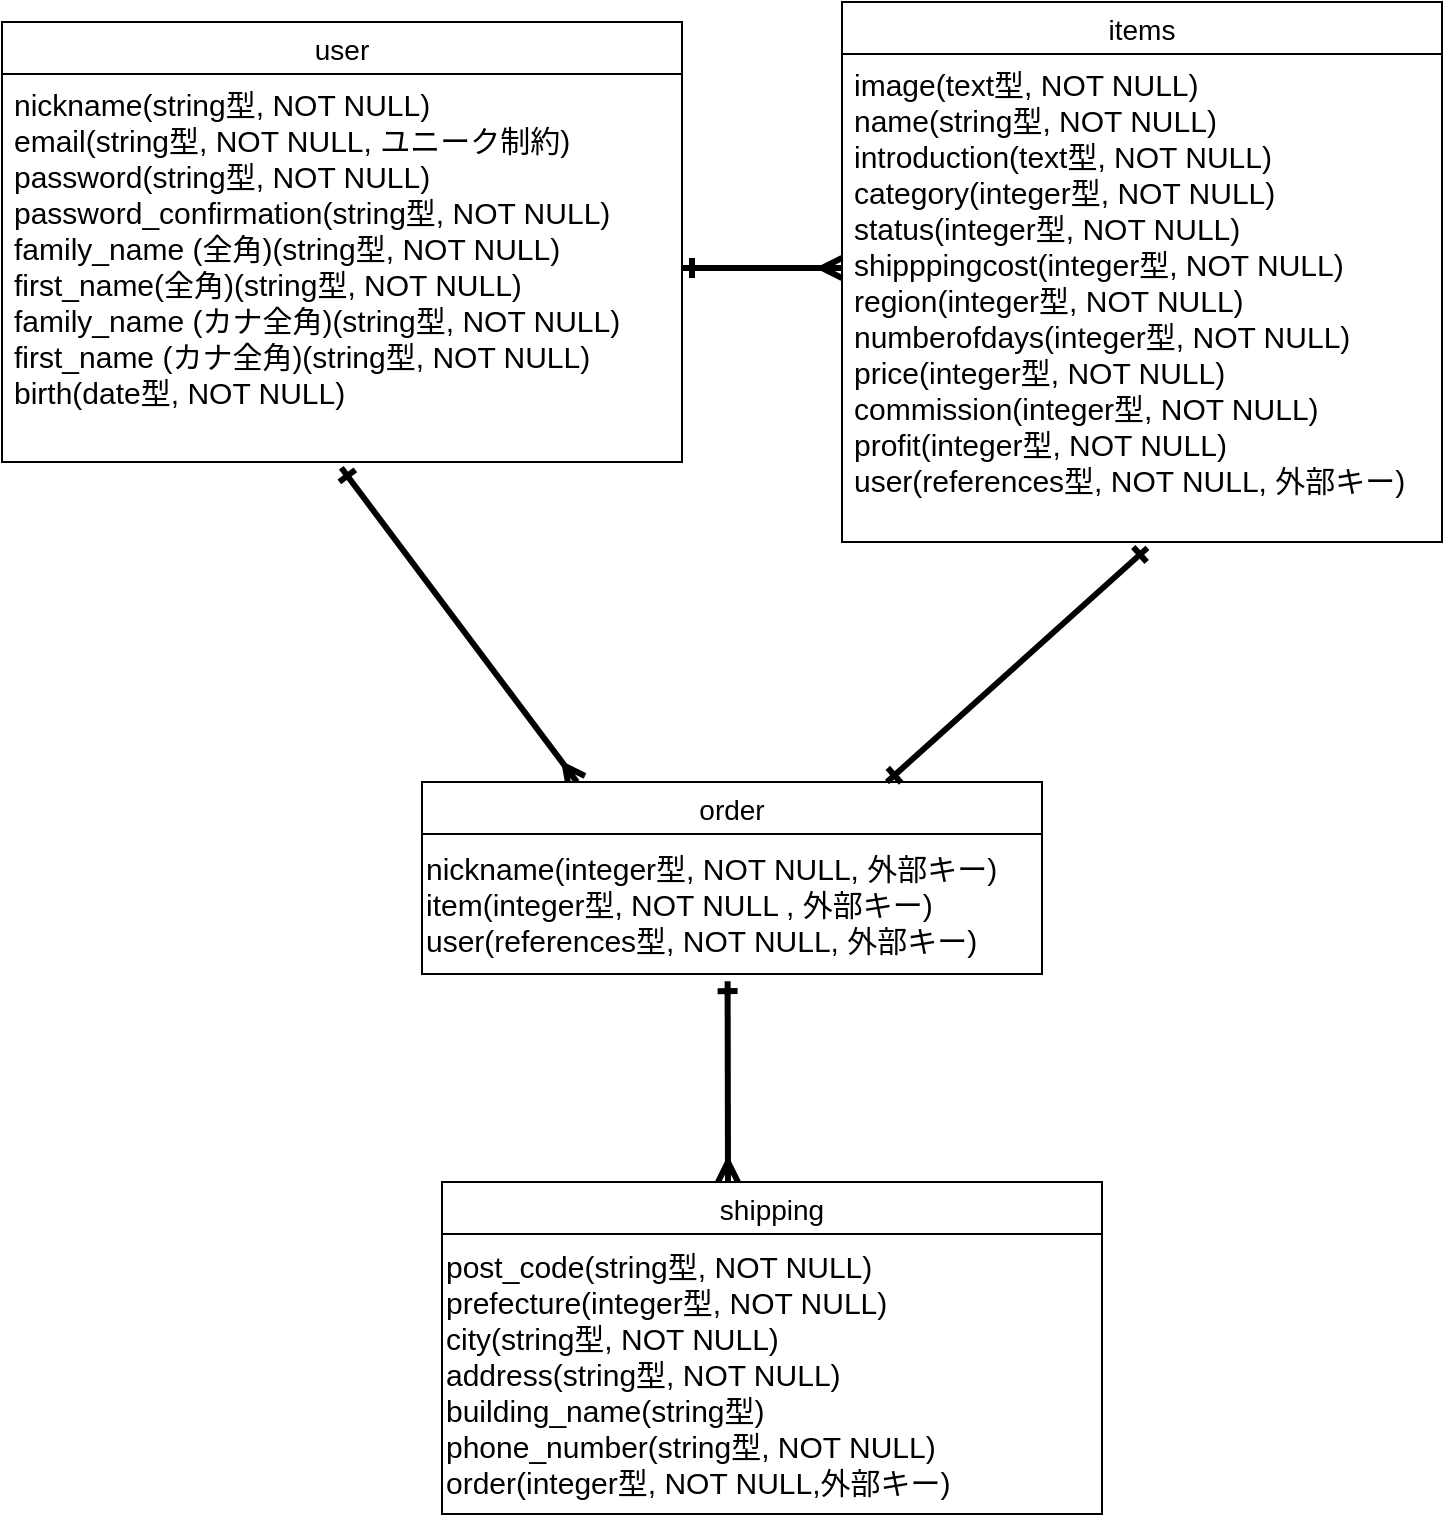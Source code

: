 <mxfile>
    <diagram id="f7OFSAXfzbydlX7Xqfsz" name="ページ1">
        <mxGraphModel dx="784" dy="844" grid="1" gridSize="10" guides="1" tooltips="1" connect="1" arrows="1" fold="1" page="1" pageScale="1" pageWidth="827" pageHeight="1169" math="0" shadow="0">
            <root>
                <mxCell id="0"/>
                <mxCell id="1" parent="0"/>
                <mxCell id="137" value="user" style="swimlane;fontStyle=0;childLayout=stackLayout;horizontal=1;startSize=26;horizontalStack=0;resizeParent=1;resizeParentMax=0;resizeLast=0;collapsible=1;marginBottom=0;align=center;fontSize=14;strokeWidth=1;rounded=0;" parent="1" vertex="1">
                    <mxGeometry x="40" y="200" width="340" height="220" as="geometry"/>
                </mxCell>
                <mxCell id="139" value="nickname(string型, NOT NULL)&#10;email(string型, NOT NULL, ユニーク制約)&#10;password(string型, NOT NULL)&#10;password_confirmation(string型, NOT NULL)&#10;family_name (全角)(string型, NOT NULL)&#10;first_name(全角)(string型, NOT NULL)&#10;family_name (カナ全角)(string型, NOT NULL)&#10;first_name (カナ全角)(string型, NOT NULL)&#10;birth(date型, NOT NULL)&#10;" style="text;strokeColor=none;fillColor=none;spacingLeft=4;spacingRight=4;overflow=hidden;rotatable=0;points=[[0,0.5],[1,0.5]];portConstraint=eastwest;fontSize=15;strokeWidth=1;rounded=0;" parent="137" vertex="1">
                    <mxGeometry y="26" width="340" height="194" as="geometry"/>
                </mxCell>
                <mxCell id="141" value="items" style="swimlane;fontStyle=0;childLayout=stackLayout;horizontal=1;startSize=26;horizontalStack=0;resizeParent=1;resizeParentMax=0;resizeLast=0;collapsible=1;marginBottom=0;align=center;fontSize=14;strokeWidth=1;rounded=0;" parent="1" vertex="1">
                    <mxGeometry x="460" y="190" width="300" height="270" as="geometry"/>
                </mxCell>
                <mxCell id="144" value="image(text型, NOT NULL)&#10;name(string型, NOT NULL)&#10;introduction(text型, NOT NULL)&#10;category(integer型, NOT NULL)&#10;status(integer型, NOT NULL)&#10;shipppingcost(integer型, NOT NULL)&#10;region(integer型, NOT NULL)&#10;numberofdays(integer型, NOT NULL)&#10;price(integer型, NOT NULL)&#10;commission(integer型, NOT NULL)&#10;profit(integer型, NOT NULL)&#10;user(references型, NOT NULL, 外部キー)" style="text;strokeColor=none;fillColor=none;spacingLeft=4;spacingRight=4;overflow=hidden;rotatable=0;points=[[0,0.5],[1,0.5]];portConstraint=eastwest;fontSize=15;strokeWidth=1;rounded=0;" parent="141" vertex="1">
                    <mxGeometry y="26" width="300" height="244" as="geometry"/>
                </mxCell>
                <mxCell id="185" style="edgeStyle=none;html=1;strokeWidth=3;fontSize=15;startArrow=ERmany;startFill=0;endArrow=ERone;endFill=0;exitX=0.25;exitY=0;exitDx=0;exitDy=0;entryX=0.499;entryY=1.015;entryDx=0;entryDy=0;entryPerimeter=0;" parent="1" source="152" target="139" edge="1">
                    <mxGeometry relative="1" as="geometry">
                        <mxPoint x="220" y="430" as="targetPoint"/>
                    </mxGeometry>
                </mxCell>
                <mxCell id="152" value="order" style="swimlane;fontStyle=0;childLayout=stackLayout;horizontal=1;startSize=26;horizontalStack=0;resizeParent=1;resizeParentMax=0;resizeLast=0;collapsible=1;marginBottom=0;align=center;fontSize=14;rounded=0;hachureGap=4;strokeColor=default;fontFamily=Helvetica;fontColor=default;swimlaneLine=1;shadow=0;labelBackgroundColor=none;labelBorderColor=none;verticalAlign=middle;" parent="1" vertex="1">
                    <mxGeometry x="250" y="580" width="310" height="96" as="geometry"/>
                </mxCell>
                <mxCell id="168" value="&lt;font style=&quot;font-size: 15px;&quot;&gt;nickname(integer型, NOT NULL, 外部キー)&lt;br&gt;item(integer型, NOT NULL , 外部キー)&lt;br&gt;user(references型, NOT NULL, 外部キー)&lt;br&gt;&lt;/font&gt;" style="text;html=1;align=left;verticalAlign=middle;resizable=0;points=[];autosize=1;strokeColor=none;fillColor=none;fontSize=14;fontFamily=Helvetica;fontColor=default;" parent="152" vertex="1">
                    <mxGeometry y="26" width="310" height="70" as="geometry"/>
                </mxCell>
                <mxCell id="158" value="shipping" style="swimlane;fontStyle=0;childLayout=stackLayout;horizontal=1;startSize=26;horizontalStack=0;resizeParent=1;resizeParentMax=0;resizeLast=0;collapsible=1;marginBottom=0;align=center;fontSize=14;" parent="1" vertex="1">
                    <mxGeometry x="260" y="780" width="330" height="166" as="geometry">
                        <mxRectangle x="460" y="530" width="90" height="30" as="alternateBounds"/>
                    </mxGeometry>
                </mxCell>
                <mxCell id="190" style="edgeStyle=none;html=1;strokeWidth=3;startArrow=ERone;startFill=0;endArrow=ERmany;endFill=0;" edge="1" parent="158" source="165" target="158">
                    <mxGeometry relative="1" as="geometry"/>
                </mxCell>
                <mxCell id="165" value="post_code(string型, NOT NULL)&lt;br style=&quot;font-size: 15px;&quot;&gt;prefecture(integer型, NOT NULL)&lt;br style=&quot;font-size: 15px;&quot;&gt;city(string型, NOT NULL)&lt;br style=&quot;font-size: 15px;&quot;&gt;address(string型, NOT NULL)&lt;br style=&quot;font-size: 15px;&quot;&gt;building_name(string型)&lt;br style=&quot;font-size: 15px;&quot;&gt;phone_number(string型, NOT NULL)&lt;br&gt;order(integer型, NOT NULL,外部キー)" style="text;html=1;align=left;verticalAlign=middle;resizable=0;points=[];autosize=1;strokeColor=none;fillColor=none;fontSize=15;fontFamily=Helvetica;fontColor=default;" parent="158" vertex="1">
                    <mxGeometry y="26" width="330" height="140" as="geometry"/>
                </mxCell>
                <mxCell id="183" style="edgeStyle=none;html=1;fontSize=15;startArrow=ERone;startFill=0;endArrow=ERmany;endFill=0;exitX=1;exitY=0.5;exitDx=0;exitDy=0;strokeWidth=3;" parent="1" source="139" edge="1">
                    <mxGeometry relative="1" as="geometry">
                        <Array as="points"/>
                        <mxPoint x="460" y="323" as="targetPoint"/>
                    </mxGeometry>
                </mxCell>
                <mxCell id="187" style="edgeStyle=none;html=1;strokeWidth=3;fontSize=15;startArrow=ERone;startFill=0;endArrow=ERmany;endFill=0;exitX=0.506;exitY=1.051;exitDx=0;exitDy=0;exitPerimeter=0;" parent="1" edge="1">
                    <mxGeometry relative="1" as="geometry">
                        <mxPoint x="402.8" y="679.57" as="sourcePoint"/>
                        <mxPoint x="403" y="780" as="targetPoint"/>
                        <Array as="points"/>
                    </mxGeometry>
                </mxCell>
                <mxCell id="189" style="edgeStyle=none;html=1;entryX=0.75;entryY=0;entryDx=0;entryDy=0;startArrow=ERone;startFill=0;endArrow=ERone;endFill=0;exitX=0.509;exitY=1.012;exitDx=0;exitDy=0;exitPerimeter=0;strokeWidth=3;" edge="1" parent="1" source="144" target="152">
                    <mxGeometry relative="1" as="geometry"/>
                </mxCell>
            </root>
        </mxGraphModel>
    </diagram>
</mxfile>